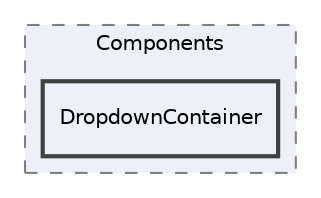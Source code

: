 digraph "Editor/UI/Components/DropdownContainer"
{
 // LATEX_PDF_SIZE
  edge [fontname="Helvetica",fontsize="10",labelfontname="Helvetica",labelfontsize="10"];
  node [fontname="Helvetica",fontsize="10",shape=record];
  compound=true
  subgraph clusterdir_923fa9d008c2aca82a70b1951296c9a0 {
    graph [ bgcolor="#edf0f7", pencolor="grey50", style="filled,dashed,", label="Components", fontname="Helvetica", fontsize="10", URL="dir_923fa9d008c2aca82a70b1951296c9a0.html"]
  dir_86131d97cf894515ce34b7ac799fd0c3 [shape=box, label="DropdownContainer", style="filled,bold,", fillcolor="#edf0f7", color="grey25", URL="dir_86131d97cf894515ce34b7ac799fd0c3.html"];
  }
}
